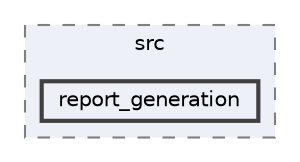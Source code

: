 digraph "/Users/michellmonroy/Documents/dev-glider/glider/src/report_generation"
{
 // LATEX_PDF_SIZE
  bgcolor="transparent";
  edge [fontname=Helvetica,fontsize=10,labelfontname=Helvetica,labelfontsize=10];
  node [fontname=Helvetica,fontsize=10,shape=box,height=0.2,width=0.4];
  compound=true
  subgraph clusterdir_c0f187b8c8ed7d547ff7370140bf8b79 {
    graph [ bgcolor="#edf0f7", pencolor="grey50", label="src", fontname=Helvetica,fontsize=10 style="filled,dashed", URL="dir_c0f187b8c8ed7d547ff7370140bf8b79.html",tooltip=""]
  dir_687a6e4ee50a98bee8c07bdace5df0bd [label="report_generation", fillcolor="#edf0f7", color="grey25", style="filled,bold", URL="dir_687a6e4ee50a98bee8c07bdace5df0bd.html",tooltip=""];
  }
}

